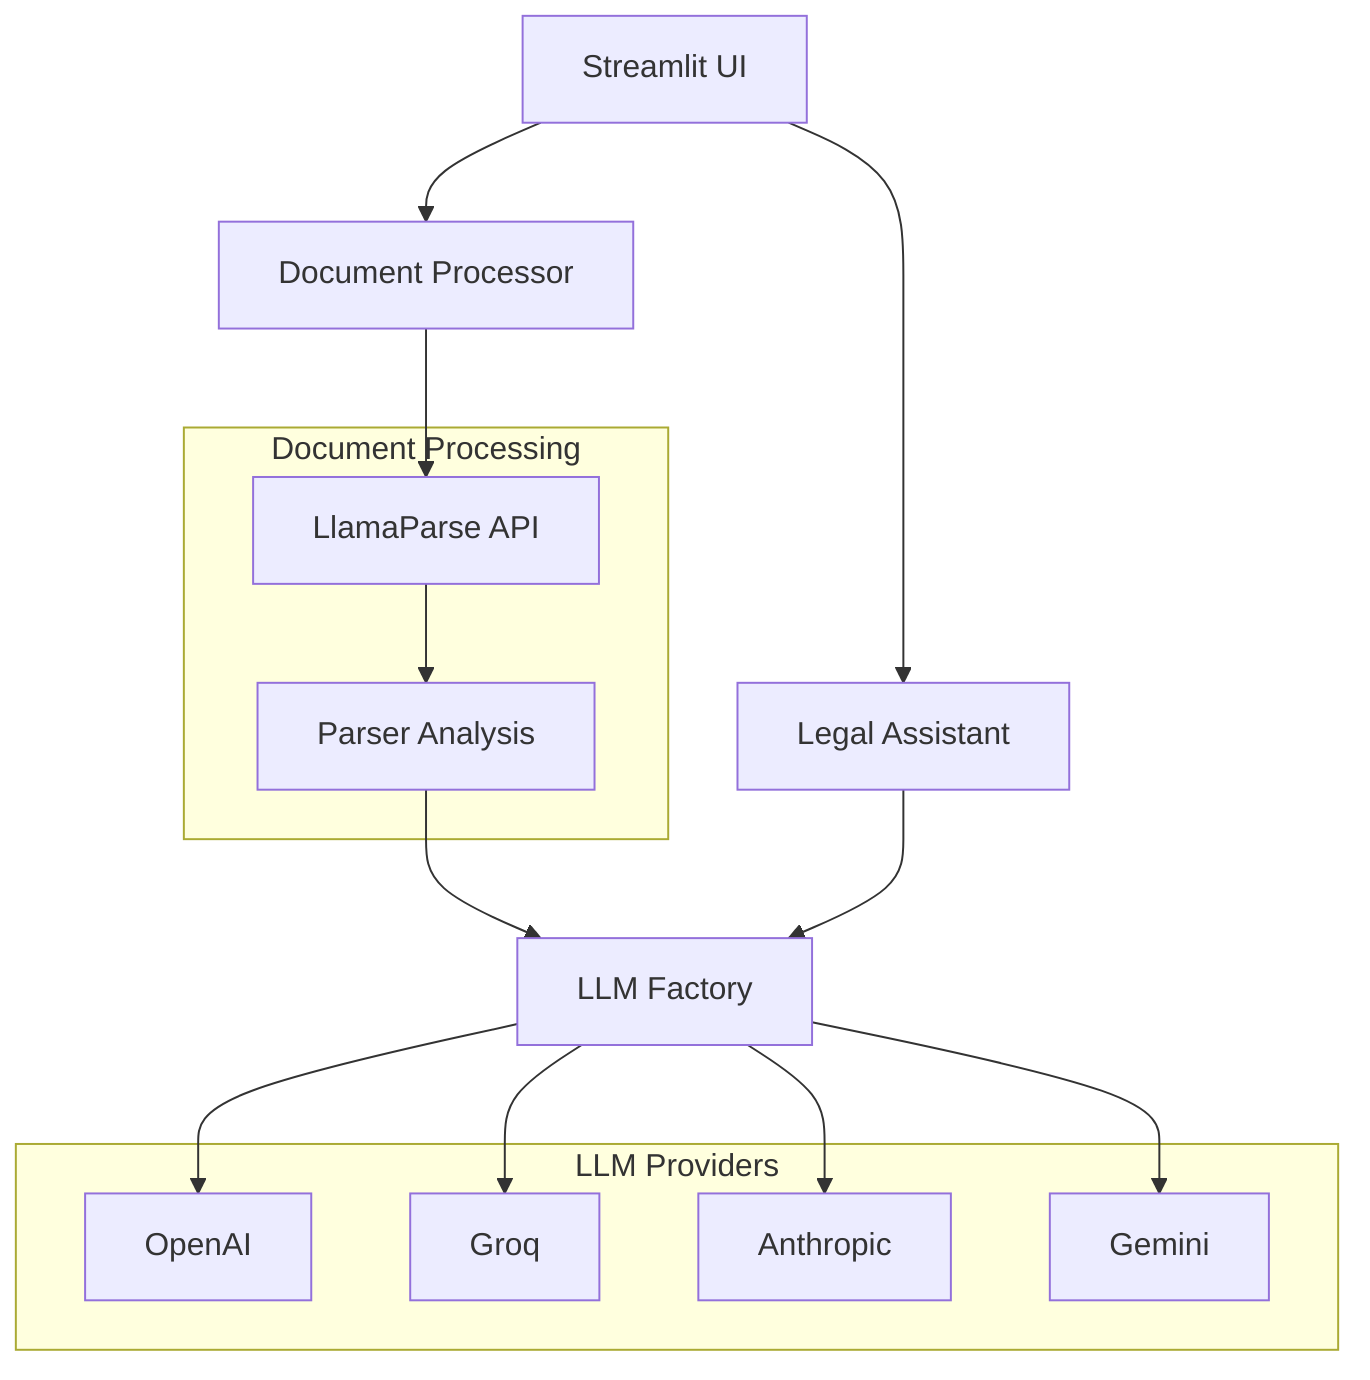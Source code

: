 graph TB
    UI[Streamlit UI]
    LA[Legal Assistant]
    DP[Document Processor]
    LLMF[LLM Factory]

    subgraph LLM Providers
        OAI[OpenAI]
        GRQ[Groq]
        ANT[Anthropic]
        GEM[Gemini]
    end

    subgraph Document Processing
        LP[LlamaParse API]
        PA[Parser Analysis]
    end

    UI --> LA
    UI --> DP
    DP --> LP
    LP --> PA
    PA --> LLMF
    LA --> LLMF
    LLMF --> OAI & GRQ & ANT & GEM